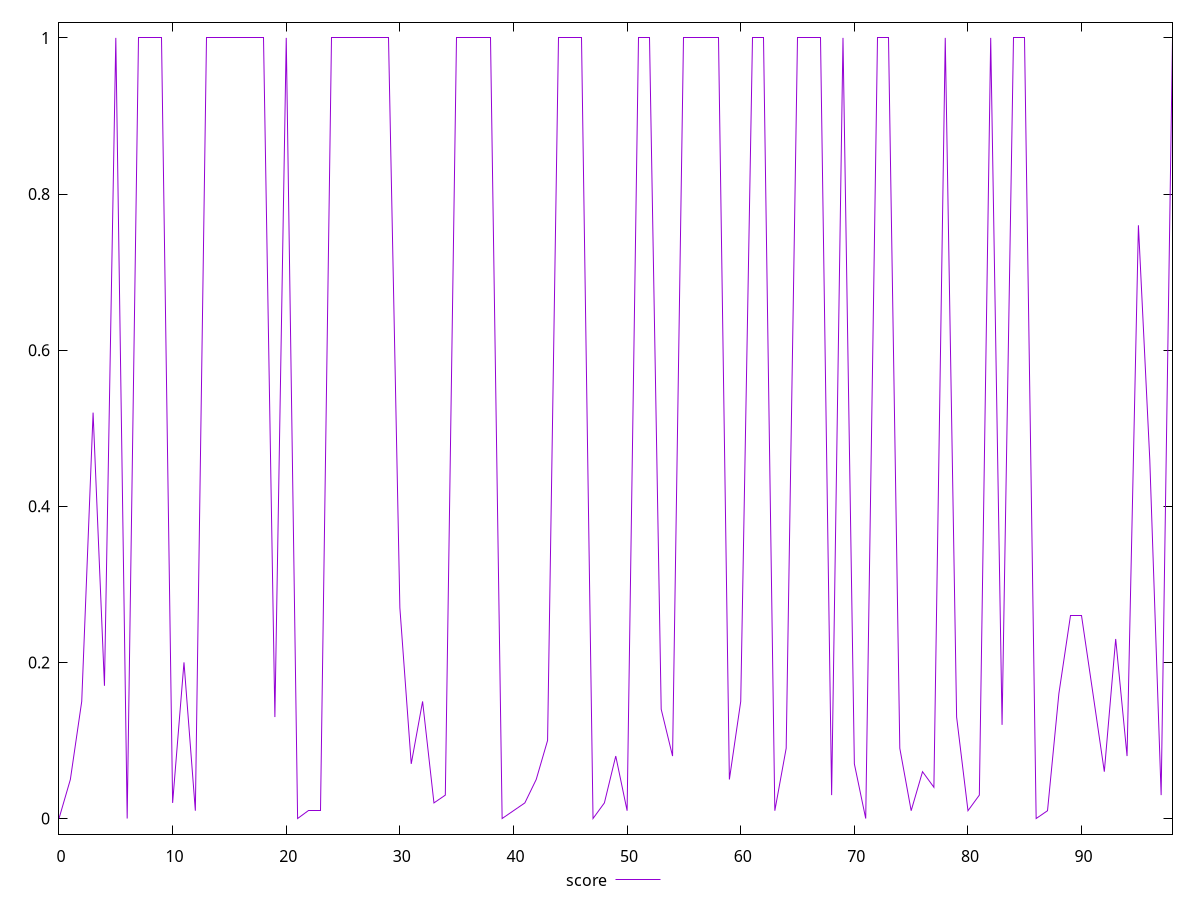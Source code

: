 reset

$score <<EOF
0 0
1 0.05
2 0.15
3 0.52
4 0.17
5 1
6 0
7 1
8 1
9 1
10 0.02
11 0.2
12 0.01
13 1
14 1
15 1
16 1
17 1
18 1
19 0.13
20 1
21 0
22 0.01
23 0.01
24 1
25 1
26 1
27 1
28 1
29 1
30 0.27
31 0.07
32 0.15
33 0.02
34 0.03
35 1
36 1
37 1
38 1
39 0
40 0.01
41 0.02
42 0.05
43 0.1
44 1
45 1
46 1
47 0
48 0.02
49 0.08
50 0.01
51 1
52 1
53 0.14
54 0.08
55 1
56 1
57 1
58 1
59 0.05
60 0.15
61 1
62 1
63 0.01
64 0.09
65 1
66 1
67 1
68 0.03
69 1
70 0.07
71 0
72 1
73 1
74 0.09
75 0.01
76 0.06
77 0.04
78 1
79 0.13
80 0.01
81 0.03
82 1
83 0.12
84 1
85 1
86 0
87 0.01
88 0.16
89 0.26
90 0.26
91 0.16
92 0.06
93 0.23
94 0.08
95 0.76
96 0.46
97 0.03
98 1
EOF

set key outside below
set xrange [0:98]
set yrange [-0.02:1.02]
set trange [-0.02:1.02]
set terminal svg size 640, 500 enhanced background rgb 'white'
set output "reports/report_00027_2021-02-24T12-40-31.850Z/estimated-input-latency/samples/card/score/values.svg"

plot $score title "score" with line

reset
